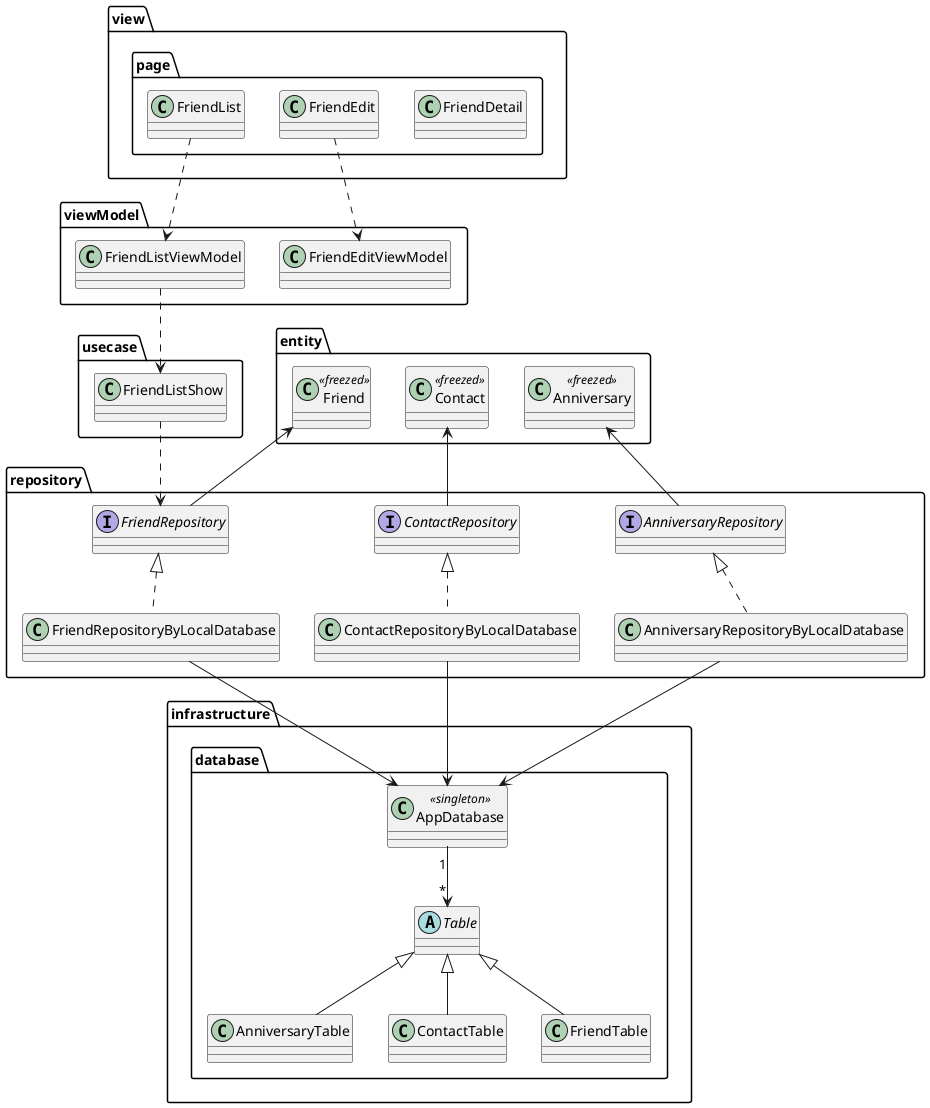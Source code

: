 @startuml

package view {
    package page {
        class FriendDetail
        class FriendEdit
        class FriendList
    }
}

package viewModel {
    class FriendListViewModel
    class FriendEditViewModel
}

package usecase {
    class FriendListShow
}


package repository {
    interface AnniversaryRepository
    interface ContactRepository
    interface FriendRepository
    class AnniversaryRepositoryByLocalDatabase
    class ContactRepositoryByLocalDatabase
    class FriendRepositoryByLocalDatabase
}

package entity {
    class Anniversary<<freezed>>
    class Contact<<freezed>>
    class Friend<<freezed>>
}

package infrastructure {
    package database {
        class AnniversaryTable
        class AppDatabase<<singleton>>
        class ContactTable
        class FriendTable
        abstract Table
    }
}

FriendList ..> FriendListViewModel
FriendEdit ..> FriendEditViewModel

FriendListViewModel ..> FriendListShow

FriendListShow ..> FriendRepository

Anniversary <-- AnniversaryRepository
Contact <-- ContactRepository
Friend <-- FriendRepository

AnniversaryRepository <|.. AnniversaryRepositoryByLocalDatabase
ContactRepository <|.. ContactRepositoryByLocalDatabase
FriendRepository <|.. FriendRepositoryByLocalDatabase

AnniversaryRepositoryByLocalDatabase --> AppDatabase
ContactRepositoryByLocalDatabase --> AppDatabase
FriendRepositoryByLocalDatabase --> AppDatabase

Table <|-- AnniversaryTable
Table <|-- ContactTable
Table <|-- FriendTable
AppDatabase "1" --> "*" Table

@enduml